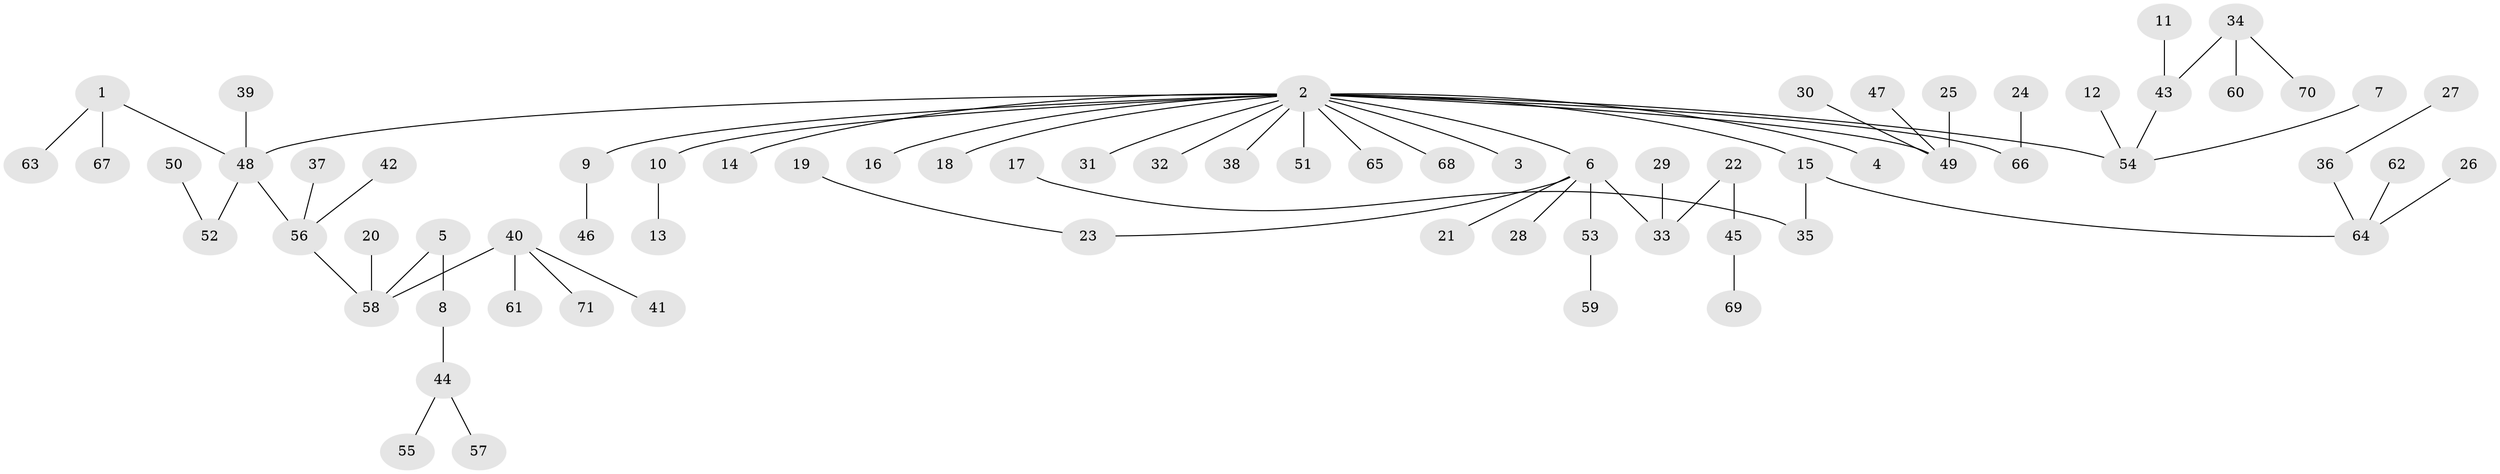 // original degree distribution, {10: 0.0070921985815602835, 3: 0.10638297872340426, 7: 0.014184397163120567, 5: 0.0425531914893617, 2: 0.2907801418439716, 4: 0.0425531914893617, 1: 0.48936170212765956, 6: 0.0070921985815602835}
// Generated by graph-tools (version 1.1) at 2025/26/03/09/25 03:26:32]
// undirected, 71 vertices, 70 edges
graph export_dot {
graph [start="1"]
  node [color=gray90,style=filled];
  1;
  2;
  3;
  4;
  5;
  6;
  7;
  8;
  9;
  10;
  11;
  12;
  13;
  14;
  15;
  16;
  17;
  18;
  19;
  20;
  21;
  22;
  23;
  24;
  25;
  26;
  27;
  28;
  29;
  30;
  31;
  32;
  33;
  34;
  35;
  36;
  37;
  38;
  39;
  40;
  41;
  42;
  43;
  44;
  45;
  46;
  47;
  48;
  49;
  50;
  51;
  52;
  53;
  54;
  55;
  56;
  57;
  58;
  59;
  60;
  61;
  62;
  63;
  64;
  65;
  66;
  67;
  68;
  69;
  70;
  71;
  1 -- 48 [weight=1.0];
  1 -- 63 [weight=1.0];
  1 -- 67 [weight=1.0];
  2 -- 3 [weight=1.0];
  2 -- 4 [weight=1.0];
  2 -- 6 [weight=1.0];
  2 -- 9 [weight=1.0];
  2 -- 10 [weight=1.0];
  2 -- 14 [weight=1.0];
  2 -- 15 [weight=1.0];
  2 -- 16 [weight=1.0];
  2 -- 18 [weight=1.0];
  2 -- 31 [weight=1.0];
  2 -- 32 [weight=1.0];
  2 -- 38 [weight=1.0];
  2 -- 48 [weight=1.0];
  2 -- 49 [weight=1.0];
  2 -- 51 [weight=1.0];
  2 -- 54 [weight=1.0];
  2 -- 65 [weight=1.0];
  2 -- 66 [weight=1.0];
  2 -- 68 [weight=1.0];
  5 -- 8 [weight=1.0];
  5 -- 58 [weight=1.0];
  6 -- 21 [weight=1.0];
  6 -- 23 [weight=1.0];
  6 -- 28 [weight=1.0];
  6 -- 33 [weight=1.0];
  6 -- 53 [weight=1.0];
  7 -- 54 [weight=1.0];
  8 -- 44 [weight=1.0];
  9 -- 46 [weight=1.0];
  10 -- 13 [weight=1.0];
  11 -- 43 [weight=1.0];
  12 -- 54 [weight=1.0];
  15 -- 35 [weight=1.0];
  15 -- 64 [weight=1.0];
  17 -- 35 [weight=1.0];
  19 -- 23 [weight=1.0];
  20 -- 58 [weight=1.0];
  22 -- 33 [weight=1.0];
  22 -- 45 [weight=1.0];
  24 -- 66 [weight=1.0];
  25 -- 49 [weight=1.0];
  26 -- 64 [weight=1.0];
  27 -- 36 [weight=1.0];
  29 -- 33 [weight=1.0];
  30 -- 49 [weight=1.0];
  34 -- 43 [weight=1.0];
  34 -- 60 [weight=1.0];
  34 -- 70 [weight=1.0];
  36 -- 64 [weight=1.0];
  37 -- 56 [weight=1.0];
  39 -- 48 [weight=1.0];
  40 -- 41 [weight=1.0];
  40 -- 58 [weight=1.0];
  40 -- 61 [weight=1.0];
  40 -- 71 [weight=1.0];
  42 -- 56 [weight=1.0];
  43 -- 54 [weight=1.0];
  44 -- 55 [weight=1.0];
  44 -- 57 [weight=1.0];
  45 -- 69 [weight=1.0];
  47 -- 49 [weight=1.0];
  48 -- 52 [weight=1.0];
  48 -- 56 [weight=1.0];
  50 -- 52 [weight=1.0];
  53 -- 59 [weight=1.0];
  56 -- 58 [weight=1.0];
  62 -- 64 [weight=1.0];
}
